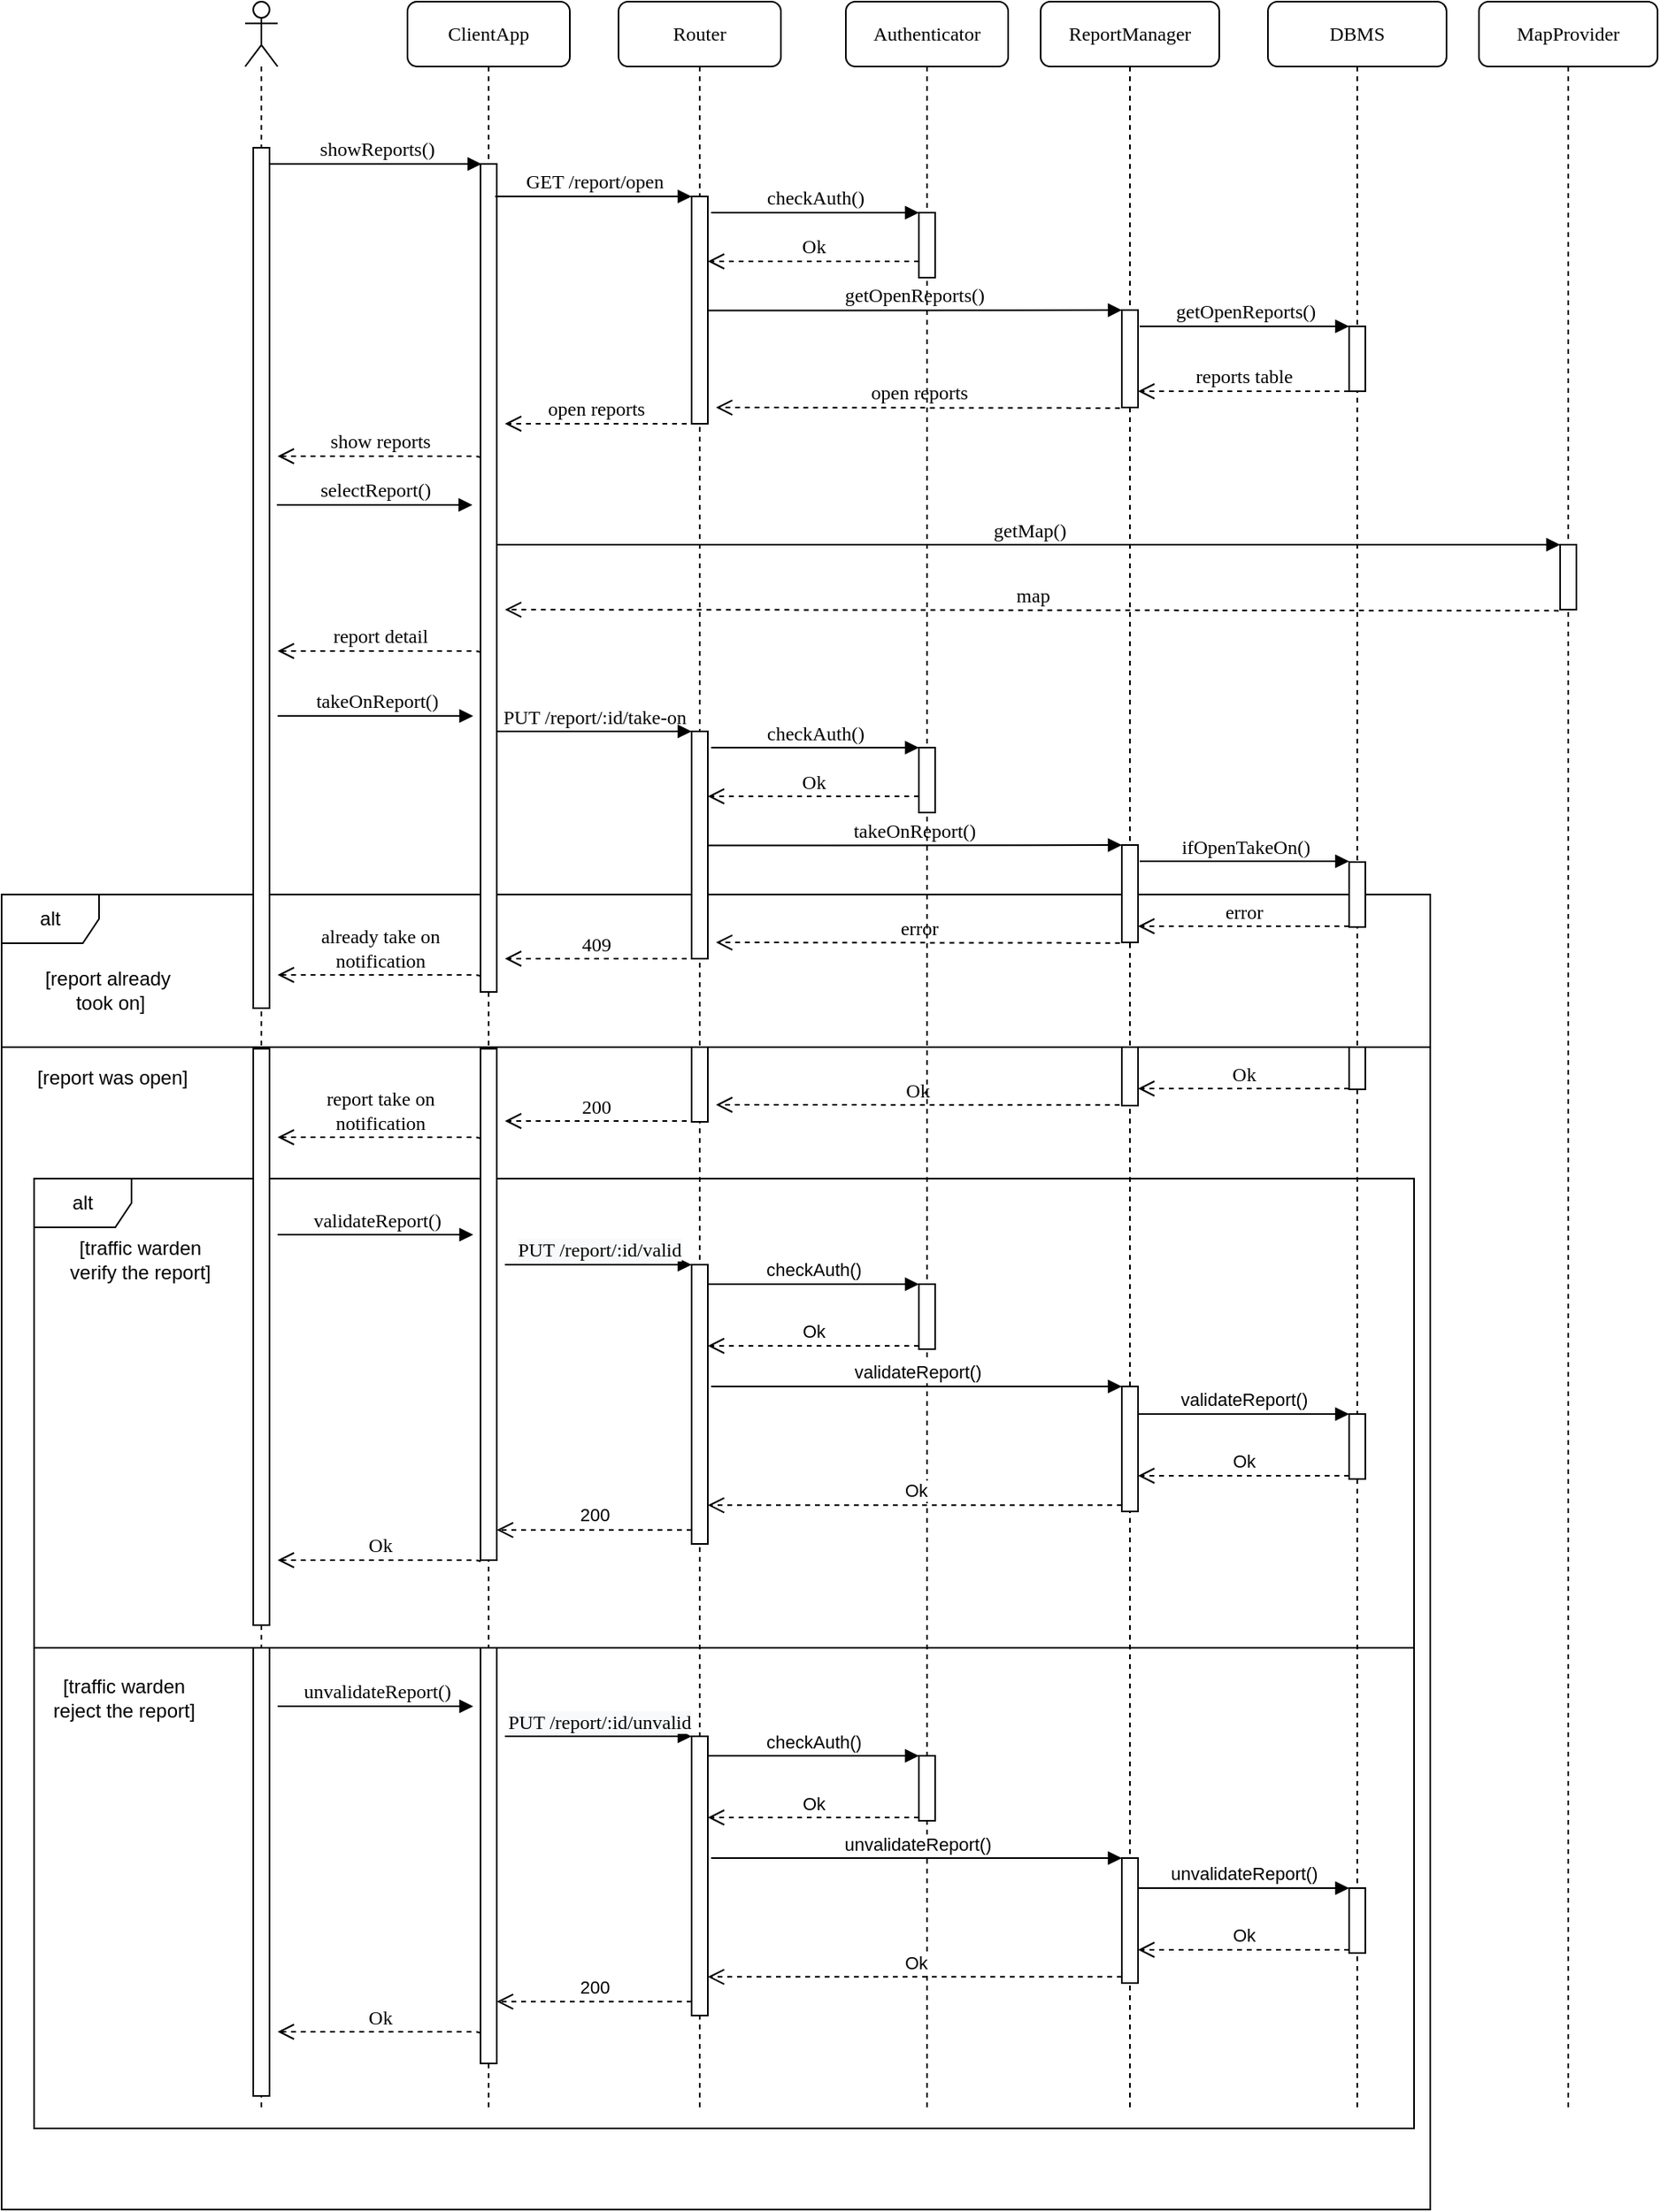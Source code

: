 <mxfile version="12.3.7" type="device" pages="1"><diagram name="Page-1" id="13e1069c-82ec-6db2-03f1-153e76fe0fe0"><mxGraphModel dx="3111" dy="1886" grid="1" gridSize="10" guides="1" tooltips="1" connect="1" arrows="1" fold="1" page="1" pageScale="1" pageWidth="1100" pageHeight="850" background="#ffffff" math="0" shadow="0"><root><mxCell id="0"/><mxCell id="1" parent="0"/><mxCell id="TQLN_yIAL3KBbMsZvV8B-48" value="alt" style="shape=umlFrame;whiteSpace=wrap;html=1;" parent="1" vertex="1"><mxGeometry x="10" y="625" width="850" height="585" as="geometry"/></mxCell><mxCell id="TQLN_yIAL3KBbMsZvV8B-29" value="alt" style="shape=umlFrame;whiteSpace=wrap;html=1;" parent="1" vertex="1"><mxGeometry x="-10" y="450" width="880" height="810" as="geometry"/></mxCell><mxCell id="7baba1c4bc27f4b0-6" value="Router" style="shape=umlLifeline;perimeter=lifelinePerimeter;whiteSpace=wrap;html=1;container=1;collapsible=0;recursiveResize=0;outlineConnect=0;rounded=1;shadow=0;comic=0;labelBackgroundColor=none;strokeWidth=1;fontFamily=Verdana;fontSize=12;align=center;" parent="1" vertex="1"><mxGeometry x="370" y="-100" width="100" height="1300" as="geometry"/></mxCell><mxCell id="TQLN_yIAL3KBbMsZvV8B-36" value="" style="html=1;points=[];perimeter=orthogonalPerimeter;" parent="7baba1c4bc27f4b0-6" vertex="1"><mxGeometry x="45" y="644" width="10" height="46" as="geometry"/></mxCell><mxCell id="7baba1c4bc27f4b0-5" value="Authenticator" style="shape=umlLifeline;perimeter=lifelinePerimeter;whiteSpace=wrap;html=1;container=1;collapsible=0;recursiveResize=0;outlineConnect=0;rounded=1;shadow=0;comic=0;labelBackgroundColor=none;strokeWidth=1;fontFamily=Verdana;fontSize=12;align=center;" parent="1" vertex="1"><mxGeometry x="510" y="-100" width="100" height="1300" as="geometry"/></mxCell><mxCell id="TQLN_yIAL3KBbMsZvV8B-17" value="PUT /report/:id/take-on" style="html=1;verticalAlign=bottom;endArrow=block;labelBackgroundColor=none;fontFamily=Verdana;fontSize=12;edgeStyle=elbowEdgeStyle;elbow=vertical;" parent="7baba1c4bc27f4b0-5" target="TQLN_yIAL3KBbMsZvV8B-25" edge="1"><mxGeometry relative="1" as="geometry"><mxPoint x="-216" y="449.5" as="sourcePoint"/><Array as="points"><mxPoint x="-100" y="449.5"/></Array></mxGeometry></mxCell><mxCell id="TQLN_yIAL3KBbMsZvV8B-18" value="takeOnReport()" style="html=1;verticalAlign=bottom;endArrow=block;labelBackgroundColor=none;fontFamily=Verdana;fontSize=12;edgeStyle=elbowEdgeStyle;elbow=vertical;exitX=0.92;exitY=0.422;exitDx=0;exitDy=0;exitPerimeter=0;" parent="7baba1c4bc27f4b0-5" edge="1"><mxGeometry relative="1" as="geometry"><mxPoint x="-84.966" y="519.81" as="sourcePoint"/><Array as="points"><mxPoint x="81" y="519.5"/></Array><mxPoint x="170" y="519.5" as="targetPoint"/></mxGeometry></mxCell><mxCell id="TQLN_yIAL3KBbMsZvV8B-19" value="error" style="html=1;verticalAlign=bottom;endArrow=open;dashed=1;endSize=8;labelBackgroundColor=none;fontFamily=Verdana;fontSize=12;edgeStyle=elbowEdgeStyle;elbow=vertical;exitX=-0.118;exitY=1.006;exitDx=0;exitDy=0;exitPerimeter=0;" parent="7baba1c4bc27f4b0-5" source="TQLN_yIAL3KBbMsZvV8B-23" edge="1"><mxGeometry relative="1" as="geometry"><mxPoint x="-80" y="579.5" as="targetPoint"/><Array as="points"><mxPoint x="-30" y="579.5"/><mxPoint x="10" y="649.5"/><mxPoint x="10" y="640.5"/><mxPoint x="174.5" y="579.5"/><mxPoint x="54.5" y="579.5"/><mxPoint x="119.5" y="580"/><mxPoint x="149.5" y="580"/></Array><mxPoint x="180" y="579.5" as="sourcePoint"/></mxGeometry></mxCell><mxCell id="TQLN_yIAL3KBbMsZvV8B-20" value="ifOpenTakeOn()" style="html=1;verticalAlign=bottom;endArrow=block;labelBackgroundColor=none;fontFamily=Verdana;fontSize=12;edgeStyle=elbowEdgeStyle;elbow=vertical;" parent="7baba1c4bc27f4b0-5" edge="1"><mxGeometry relative="1" as="geometry"><mxPoint x="181" y="529.5" as="sourcePoint"/><Array as="points"/><mxPoint x="310" y="529.5" as="targetPoint"/></mxGeometry></mxCell><mxCell id="TQLN_yIAL3KBbMsZvV8B-21" value="error" style="html=1;verticalAlign=bottom;endArrow=open;dashed=1;endSize=8;labelBackgroundColor=none;fontFamily=Verdana;fontSize=12;edgeStyle=elbowEdgeStyle;elbow=vertical;" parent="7baba1c4bc27f4b0-5" edge="1"><mxGeometry relative="1" as="geometry"><mxPoint x="180" y="569.5" as="targetPoint"/><Array as="points"><mxPoint x="250" y="569.5"/><mxPoint x="234.5" y="508.5"/><mxPoint x="299.5" y="509"/><mxPoint x="329.5" y="509"/></Array><mxPoint x="310" y="569.5" as="sourcePoint"/></mxGeometry></mxCell><mxCell id="TQLN_yIAL3KBbMsZvV8B-22" value="409" style="html=1;verticalAlign=bottom;endArrow=open;dashed=1;endSize=8;labelBackgroundColor=none;fontFamily=Verdana;fontSize=12;edgeStyle=elbowEdgeStyle;elbow=vertical;" parent="7baba1c4bc27f4b0-5" edge="1"><mxGeometry relative="1" as="geometry"><mxPoint x="-210" y="589.5" as="targetPoint"/><Array as="points"><mxPoint x="-98.5" y="589.5"/><mxPoint x="-98.5" y="580.5"/><mxPoint x="66" y="519.5"/><mxPoint x="-54" y="519.5"/><mxPoint x="11" y="520"/><mxPoint x="41" y="520"/></Array><mxPoint x="-98" y="589.5" as="sourcePoint"/></mxGeometry></mxCell><mxCell id="TQLN_yIAL3KBbMsZvV8B-25" value="" style="html=1;points=[];perimeter=orthogonalPerimeter;rounded=0;shadow=0;comic=0;labelBackgroundColor=none;strokeWidth=1;fontFamily=Verdana;fontSize=12;align=center;" parent="7baba1c4bc27f4b0-5" vertex="1"><mxGeometry x="-95" y="449.5" width="10" height="140" as="geometry"/></mxCell><mxCell id="TQLN_yIAL3KBbMsZvV8B-26" value="" style="html=1;points=[];perimeter=orthogonalPerimeter;rounded=0;shadow=0;comic=0;labelBackgroundColor=none;strokeWidth=1;fontFamily=Verdana;fontSize=12;align=center;" parent="7baba1c4bc27f4b0-5" vertex="1"><mxGeometry x="45" y="459.5" width="10" height="40" as="geometry"/></mxCell><mxCell id="TQLN_yIAL3KBbMsZvV8B-27" value="checkAuth()" style="html=1;verticalAlign=bottom;endArrow=block;entryX=0;entryY=0;labelBackgroundColor=none;fontFamily=Verdana;fontSize=12;edgeStyle=elbowEdgeStyle;elbow=vertical;" parent="7baba1c4bc27f4b0-5" target="TQLN_yIAL3KBbMsZvV8B-26" edge="1"><mxGeometry relative="1" as="geometry"><mxPoint x="-83" y="459.5" as="sourcePoint"/></mxGeometry></mxCell><mxCell id="TQLN_yIAL3KBbMsZvV8B-28" value="Ok" style="html=1;verticalAlign=bottom;endArrow=open;dashed=1;endSize=8;labelBackgroundColor=none;fontFamily=Verdana;fontSize=12;edgeStyle=elbowEdgeStyle;elbow=vertical;" parent="7baba1c4bc27f4b0-5" source="TQLN_yIAL3KBbMsZvV8B-26" edge="1"><mxGeometry relative="1" as="geometry"><mxPoint x="-85" y="489.5" as="targetPoint"/><Array as="points"><mxPoint x="-10" y="489.5"/><mxPoint x="20" y="489.5"/></Array></mxGeometry></mxCell><mxCell id="7baba1c4bc27f4b0-2" value="ClientApp" style="shape=umlLifeline;perimeter=lifelinePerimeter;whiteSpace=wrap;html=1;container=1;collapsible=0;recursiveResize=0;outlineConnect=0;rounded=1;shadow=0;comic=0;labelBackgroundColor=none;strokeWidth=1;fontFamily=Verdana;fontSize=12;align=center;" parent="1" vertex="1"><mxGeometry x="240" y="-100" width="100" height="1300" as="geometry"/></mxCell><mxCell id="7baba1c4bc27f4b0-10" value="" style="html=1;points=[];perimeter=orthogonalPerimeter;rounded=0;shadow=0;comic=0;labelBackgroundColor=none;strokeWidth=1;fontFamily=Verdana;fontSize=12;align=center;" parent="7baba1c4bc27f4b0-2" vertex="1"><mxGeometry x="45" y="100" width="10" height="510" as="geometry"/></mxCell><mxCell id="TQLN_yIAL3KBbMsZvV8B-35" value="" style="html=1;points=[];perimeter=orthogonalPerimeter;" parent="7baba1c4bc27f4b0-2" vertex="1"><mxGeometry x="45" y="645" width="10" height="315" as="geometry"/></mxCell><mxCell id="j8wvazzYa7TAVAe0LvpJ-49" value="ReportManager" style="shape=umlLifeline;perimeter=lifelinePerimeter;whiteSpace=wrap;html=1;container=1;collapsible=0;recursiveResize=0;outlineConnect=0;rounded=1;shadow=0;comic=0;labelBackgroundColor=none;strokeWidth=1;fontFamily=Verdana;fontSize=12;align=center;" parent="1" vertex="1"><mxGeometry x="630" y="-100" width="110" height="1300" as="geometry"/></mxCell><mxCell id="PqzRrof0vnTyG2Atzz5S-10" value="" style="html=1;points=[];perimeter=orthogonalPerimeter;" parent="j8wvazzYa7TAVAe0LvpJ-49" vertex="1"><mxGeometry x="50" y="190" width="10" height="60" as="geometry"/></mxCell><mxCell id="TQLN_yIAL3KBbMsZvV8B-38" value="" style="html=1;points=[];perimeter=orthogonalPerimeter;" parent="j8wvazzYa7TAVAe0LvpJ-49" vertex="1"><mxGeometry x="50" y="644" width="10" height="36" as="geometry"/></mxCell><mxCell id="TQLN_yIAL3KBbMsZvV8B-85" value="unvalidateReport()" style="html=1;verticalAlign=bottom;endArrow=block;labelBackgroundColor=none;fontFamily=Verdana;fontSize=12;edgeStyle=elbowEdgeStyle;elbow=vertical;shadow=0;comic=0;" parent="j8wvazzYa7TAVAe0LvpJ-49" edge="1"><mxGeometry relative="1" as="geometry"><mxPoint x="-470" y="1050" as="sourcePoint"/><mxPoint x="-349.5" y="1050" as="targetPoint"/><Array as="points"><mxPoint x="-355" y="1050"/><mxPoint x="-345" y="1050"/></Array></mxGeometry></mxCell><mxCell id="TQLN_yIAL3KBbMsZvV8B-86" value="" style="html=1;points=[];perimeter=orthogonalPerimeter;" parent="j8wvazzYa7TAVAe0LvpJ-49" vertex="1"><mxGeometry x="-215" y="1068.5" width="10" height="172" as="geometry"/></mxCell><mxCell id="TQLN_yIAL3KBbMsZvV8B-87" value="&lt;span style=&quot;font-family: &amp;#34;verdana&amp;#34; ; font-size: 12px ; background-color: rgb(248 , 249 , 250)&quot;&gt;PUT /report/:id/unvalid&lt;/span&gt;" style="html=1;verticalAlign=bottom;endArrow=block;entryX=0;entryY=0;" parent="j8wvazzYa7TAVAe0LvpJ-49" target="TQLN_yIAL3KBbMsZvV8B-86" edge="1"><mxGeometry relative="1" as="geometry"><mxPoint x="-330" y="1068.5" as="sourcePoint"/></mxGeometry></mxCell><mxCell id="TQLN_yIAL3KBbMsZvV8B-88" value="200" style="html=1;verticalAlign=bottom;endArrow=open;dashed=1;endSize=8;exitX=0;exitY=0.95;" parent="j8wvazzYa7TAVAe0LvpJ-49" source="TQLN_yIAL3KBbMsZvV8B-86" edge="1"><mxGeometry relative="1" as="geometry"><mxPoint x="-335" y="1231.9" as="targetPoint"/></mxGeometry></mxCell><mxCell id="TQLN_yIAL3KBbMsZvV8B-89" value="" style="html=1;points=[];perimeter=orthogonalPerimeter;" parent="j8wvazzYa7TAVAe0LvpJ-49" vertex="1"><mxGeometry x="-75" y="1080.5" width="10" height="40" as="geometry"/></mxCell><mxCell id="TQLN_yIAL3KBbMsZvV8B-90" value="checkAuth()" style="html=1;verticalAlign=bottom;endArrow=block;entryX=0;entryY=0;" parent="j8wvazzYa7TAVAe0LvpJ-49" target="TQLN_yIAL3KBbMsZvV8B-89" edge="1"><mxGeometry relative="1" as="geometry"><mxPoint x="-205" y="1080.5" as="sourcePoint"/></mxGeometry></mxCell><mxCell id="TQLN_yIAL3KBbMsZvV8B-91" value="Ok" style="html=1;verticalAlign=bottom;endArrow=open;dashed=1;endSize=8;exitX=0;exitY=0.95;" parent="j8wvazzYa7TAVAe0LvpJ-49" source="TQLN_yIAL3KBbMsZvV8B-89" target="TQLN_yIAL3KBbMsZvV8B-86" edge="1"><mxGeometry relative="1" as="geometry"><mxPoint x="-145" y="1156.5" as="targetPoint"/></mxGeometry></mxCell><mxCell id="TQLN_yIAL3KBbMsZvV8B-92" value="" style="html=1;points=[];perimeter=orthogonalPerimeter;" parent="j8wvazzYa7TAVAe0LvpJ-49" vertex="1"><mxGeometry x="50" y="1143.5" width="10" height="77" as="geometry"/></mxCell><mxCell id="TQLN_yIAL3KBbMsZvV8B-93" value="unvalidateReport()" style="html=1;verticalAlign=bottom;endArrow=block;entryX=0;entryY=0;" parent="j8wvazzYa7TAVAe0LvpJ-49" target="TQLN_yIAL3KBbMsZvV8B-92" edge="1"><mxGeometry relative="1" as="geometry"><mxPoint x="-203" y="1143.5" as="sourcePoint"/></mxGeometry></mxCell><mxCell id="TQLN_yIAL3KBbMsZvV8B-94" value="Ok" style="html=1;verticalAlign=bottom;endArrow=open;dashed=1;endSize=8;exitX=0;exitY=0.95;" parent="j8wvazzYa7TAVAe0LvpJ-49" source="TQLN_yIAL3KBbMsZvV8B-92" target="TQLN_yIAL3KBbMsZvV8B-86" edge="1"><mxGeometry relative="1" as="geometry"><mxPoint x="-20" y="1219.5" as="targetPoint"/></mxGeometry></mxCell><mxCell id="TQLN_yIAL3KBbMsZvV8B-98" value="Ok" style="html=1;verticalAlign=bottom;endArrow=open;dashed=1;endSize=8;labelBackgroundColor=none;fontFamily=Verdana;fontSize=12;edgeStyle=elbowEdgeStyle;elbow=vertical;exitX=-0.118;exitY=1.006;exitDx=0;exitDy=0;exitPerimeter=0;" parent="j8wvazzYa7TAVAe0LvpJ-49" edge="1"><mxGeometry relative="1" as="geometry"><mxPoint x="-470" y="1250.5" as="targetPoint"/><Array as="points"><mxPoint x="-519" y="1250.5"/><mxPoint x="-519" y="1241.5"/><mxPoint x="-354.5" y="1180.5"/><mxPoint x="-474.5" y="1180.5"/><mxPoint x="-409.5" y="1181"/><mxPoint x="-379.5" y="1181"/></Array><mxPoint x="-345.333" y="1251.667" as="sourcePoint"/></mxGeometry></mxCell><mxCell id="PqzRrof0vnTyG2Atzz5S-14" value="DBMS" style="shape=umlLifeline;perimeter=lifelinePerimeter;whiteSpace=wrap;html=1;container=1;collapsible=0;recursiveResize=0;outlineConnect=0;rounded=1;shadow=0;comic=0;labelBackgroundColor=none;strokeWidth=1;fontFamily=Verdana;fontSize=12;align=center;" parent="1" vertex="1"><mxGeometry x="770" y="-100" width="110" height="1300" as="geometry"/></mxCell><mxCell id="PqzRrof0vnTyG2Atzz5S-16" value="" style="html=1;points=[];perimeter=orthogonalPerimeter;" parent="PqzRrof0vnTyG2Atzz5S-14" vertex="1"><mxGeometry x="50" y="200" width="10" height="40" as="geometry"/></mxCell><mxCell id="TQLN_yIAL3KBbMsZvV8B-39" value="" style="html=1;points=[];perimeter=orthogonalPerimeter;" parent="PqzRrof0vnTyG2Atzz5S-14" vertex="1"><mxGeometry x="50" y="644" width="10" height="26" as="geometry"/></mxCell><mxCell id="1SlL1ueOV2csKyAfzmK5-1" value="" style="shape=umlLifeline;participant=umlActor;perimeter=lifelinePerimeter;whiteSpace=wrap;html=1;container=1;collapsible=0;recursiveResize=0;verticalAlign=top;spacingTop=36;labelBackgroundColor=#ffffff;outlineConnect=0;" parent="1" vertex="1"><mxGeometry x="140" y="-100" width="20" height="1300" as="geometry"/></mxCell><mxCell id="7baba1c4bc27f4b0-9" value="" style="html=1;points=[];perimeter=orthogonalPerimeter;rounded=0;shadow=0;comic=0;labelBackgroundColor=none;strokeWidth=1;fontFamily=Verdana;fontSize=12;align=center;" parent="1SlL1ueOV2csKyAfzmK5-1" vertex="1"><mxGeometry x="5" y="90" width="10" height="530" as="geometry"/></mxCell><mxCell id="TQLN_yIAL3KBbMsZvV8B-34" value="" style="html=1;points=[];perimeter=orthogonalPerimeter;" parent="1SlL1ueOV2csKyAfzmK5-1" vertex="1"><mxGeometry x="5" y="645" width="10" height="355" as="geometry"/></mxCell><mxCell id="TQLN_yIAL3KBbMsZvV8B-30" value="[report already&lt;br&gt;&amp;nbsp;took on]" style="text;html=1;align=center;verticalAlign=middle;resizable=0;points=[];;autosize=1;" parent="1" vertex="1"><mxGeometry x="10" y="493.5" width="90" height="30" as="geometry"/></mxCell><mxCell id="TQLN_yIAL3KBbMsZvV8B-32" value="" style="line;strokeWidth=1;fillColor=none;align=left;verticalAlign=middle;spacingTop=-1;spacingLeft=3;spacingRight=3;rotatable=0;labelPosition=right;points=[];portConstraint=eastwest;" parent="1" vertex="1"><mxGeometry x="-10" y="540" width="880" height="8" as="geometry"/></mxCell><mxCell id="TQLN_yIAL3KBbMsZvV8B-49" value="[report was open]" style="text;html=1;" parent="1" vertex="1"><mxGeometry x="10" y="549" width="140" height="30" as="geometry"/></mxCell><mxCell id="TQLN_yIAL3KBbMsZvV8B-50" value="[traffic warden &lt;br&gt;verify the report]" style="text;html=1;align=center;verticalAlign=middle;resizable=0;points=[];;autosize=1;" parent="1" vertex="1"><mxGeometry x="25" y="660" width="100" height="30" as="geometry"/></mxCell><mxCell id="TQLN_yIAL3KBbMsZvV8B-81" value="" style="line;strokeWidth=1;fillColor=none;align=left;verticalAlign=middle;spacingTop=-1;spacingLeft=3;spacingRight=3;rotatable=0;labelPosition=right;points=[];portConstraint=eastwest;" parent="1" vertex="1"><mxGeometry x="10" y="910" width="850" height="8" as="geometry"/></mxCell><mxCell id="TQLN_yIAL3KBbMsZvV8B-99" value="[traffic warden &lt;br&gt;reject the report]" style="text;html=1;align=center;verticalAlign=middle;resizable=0;points=[];;autosize=1;" parent="1" vertex="1"><mxGeometry x="15" y="930" width="100" height="30" as="geometry"/></mxCell><mxCell id="7baba1c4bc27f4b0-11" value="showReports()" style="html=1;verticalAlign=bottom;endArrow=block;labelBackgroundColor=none;fontFamily=Verdana;fontSize=12;edgeStyle=elbowEdgeStyle;elbow=vertical;shadow=0;comic=0;entryX=0.058;entryY=0;entryDx=0;entryDy=0;entryPerimeter=0;" parent="1" source="7baba1c4bc27f4b0-9" target="7baba1c4bc27f4b0-10" edge="1"><mxGeometry relative="1" as="geometry"><mxPoint x="160" as="sourcePoint"/><mxPoint x="280" as="targetPoint"/><Array as="points"><mxPoint x="270"/><mxPoint x="280"/></Array></mxGeometry></mxCell><mxCell id="7baba1c4bc27f4b0-17" value="GET /report/open" style="html=1;verticalAlign=bottom;endArrow=block;labelBackgroundColor=none;fontFamily=Verdana;fontSize=12;edgeStyle=elbowEdgeStyle;elbow=vertical;" parent="1" target="7baba1c4bc27f4b0-16" edge="1"><mxGeometry relative="1" as="geometry"><mxPoint x="294" y="20" as="sourcePoint"/><Array as="points"><mxPoint x="410" y="20"/></Array></mxGeometry></mxCell><mxCell id="PqzRrof0vnTyG2Atzz5S-9" value="getOpenReports()" style="html=1;verticalAlign=bottom;endArrow=block;labelBackgroundColor=none;fontFamily=Verdana;fontSize=12;edgeStyle=elbowEdgeStyle;elbow=vertical;exitX=0.92;exitY=0.422;exitDx=0;exitDy=0;exitPerimeter=0;" parent="1" edge="1"><mxGeometry relative="1" as="geometry"><mxPoint x="425.034" y="90.31" as="sourcePoint"/><Array as="points"><mxPoint x="591" y="90"/></Array><mxPoint x="680" y="90" as="targetPoint"/></mxGeometry></mxCell><mxCell id="PqzRrof0vnTyG2Atzz5S-11" value="open reports" style="html=1;verticalAlign=bottom;endArrow=open;dashed=1;endSize=8;labelBackgroundColor=none;fontFamily=Verdana;fontSize=12;edgeStyle=elbowEdgeStyle;elbow=vertical;exitX=-0.118;exitY=1.006;exitDx=0;exitDy=0;exitPerimeter=0;" parent="1" source="PqzRrof0vnTyG2Atzz5S-10" edge="1"><mxGeometry relative="1" as="geometry"><mxPoint x="430" y="150" as="targetPoint"/><Array as="points"><mxPoint x="480" y="150"/><mxPoint x="520" y="220"/><mxPoint x="520" y="211"/><mxPoint x="684.5" y="150"/><mxPoint x="564.5" y="150"/><mxPoint x="629.5" y="150.5"/><mxPoint x="659.5" y="150.5"/></Array><mxPoint x="690" y="150" as="sourcePoint"/></mxGeometry></mxCell><mxCell id="PqzRrof0vnTyG2Atzz5S-17" value="getOpenReports()" style="html=1;verticalAlign=bottom;endArrow=block;labelBackgroundColor=none;fontFamily=Verdana;fontSize=12;edgeStyle=elbowEdgeStyle;elbow=vertical;" parent="1" edge="1"><mxGeometry relative="1" as="geometry"><mxPoint x="691" y="100" as="sourcePoint"/><Array as="points"/><mxPoint x="820" y="100" as="targetPoint"/></mxGeometry></mxCell><mxCell id="PqzRrof0vnTyG2Atzz5S-18" value="reports table" style="html=1;verticalAlign=bottom;endArrow=open;dashed=1;endSize=8;labelBackgroundColor=none;fontFamily=Verdana;fontSize=12;edgeStyle=elbowEdgeStyle;elbow=vertical;" parent="1" edge="1"><mxGeometry relative="1" as="geometry"><mxPoint x="690" y="140" as="targetPoint"/><Array as="points"><mxPoint x="760" y="140"/><mxPoint x="744.5" y="79"/><mxPoint x="809.5" y="79.5"/><mxPoint x="839.5" y="79.5"/></Array><mxPoint x="820" y="140" as="sourcePoint"/></mxGeometry></mxCell><mxCell id="PqzRrof0vnTyG2Atzz5S-23" value="open reports" style="html=1;verticalAlign=bottom;endArrow=open;dashed=1;endSize=8;labelBackgroundColor=none;fontFamily=Verdana;fontSize=12;edgeStyle=elbowEdgeStyle;elbow=vertical;" parent="1" edge="1"><mxGeometry relative="1" as="geometry"><mxPoint x="300" y="160" as="targetPoint"/><Array as="points"><mxPoint x="411.5" y="160"/><mxPoint x="411.5" y="151"/><mxPoint x="576" y="90"/><mxPoint x="456" y="90"/><mxPoint x="521" y="90.5"/><mxPoint x="551" y="90.5"/></Array><mxPoint x="412" y="160" as="sourcePoint"/></mxGeometry></mxCell><mxCell id="PqzRrof0vnTyG2Atzz5S-24" value="show reports" style="html=1;verticalAlign=bottom;endArrow=open;dashed=1;endSize=8;labelBackgroundColor=none;fontFamily=Verdana;fontSize=12;edgeStyle=elbowEdgeStyle;elbow=vertical;exitX=-0.118;exitY=1.006;exitDx=0;exitDy=0;exitPerimeter=0;" parent="1" edge="1"><mxGeometry relative="1" as="geometry"><mxPoint x="160" y="180" as="targetPoint"/><Array as="points"><mxPoint x="111" y="180"/><mxPoint x="111" y="171"/><mxPoint x="275.5" y="110"/><mxPoint x="155.5" y="110"/><mxPoint x="220.5" y="110.5"/><mxPoint x="250.5" y="110.5"/></Array><mxPoint x="284.667" y="181.167" as="sourcePoint"/></mxGeometry></mxCell><mxCell id="TQLN_yIAL3KBbMsZvV8B-1" value="selectReport()" style="html=1;verticalAlign=bottom;endArrow=block;labelBackgroundColor=none;fontFamily=Verdana;fontSize=12;edgeStyle=elbowEdgeStyle;elbow=vertical;shadow=0;comic=0;" parent="1" edge="1"><mxGeometry relative="1" as="geometry"><mxPoint x="159.5" y="210" as="sourcePoint"/><mxPoint x="280" y="210" as="targetPoint"/><Array as="points"><mxPoint x="274.5" y="210"/><mxPoint x="284.5" y="210"/></Array></mxGeometry></mxCell><mxCell id="TQLN_yIAL3KBbMsZvV8B-2" value="report detail" style="html=1;verticalAlign=bottom;endArrow=open;dashed=1;endSize=8;labelBackgroundColor=none;fontFamily=Verdana;fontSize=12;edgeStyle=elbowEdgeStyle;elbow=vertical;exitX=-0.118;exitY=1.006;exitDx=0;exitDy=0;exitPerimeter=0;" parent="1" edge="1"><mxGeometry relative="1" as="geometry"><mxPoint x="160" y="300" as="targetPoint"/><Array as="points"><mxPoint x="111" y="300"/><mxPoint x="111" y="291"/><mxPoint x="275.5" y="230"/><mxPoint x="155.5" y="230"/><mxPoint x="220.5" y="230.5"/><mxPoint x="250.5" y="230.5"/></Array><mxPoint x="284.667" y="301.167" as="sourcePoint"/></mxGeometry></mxCell><mxCell id="TQLN_yIAL3KBbMsZvV8B-3" value="takeOnReport()" style="html=1;verticalAlign=bottom;endArrow=block;labelBackgroundColor=none;fontFamily=Verdana;fontSize=12;edgeStyle=elbowEdgeStyle;elbow=vertical;shadow=0;comic=0;" parent="1" edge="1"><mxGeometry relative="1" as="geometry"><mxPoint x="160" y="340" as="sourcePoint"/><mxPoint x="280.5" y="340" as="targetPoint"/><Array as="points"><mxPoint x="275" y="340"/><mxPoint x="285" y="340"/></Array></mxGeometry></mxCell><mxCell id="7baba1c4bc27f4b0-16" value="" style="html=1;points=[];perimeter=orthogonalPerimeter;rounded=0;shadow=0;comic=0;labelBackgroundColor=none;strokeWidth=1;fontFamily=Verdana;fontSize=12;align=center;" parent="1" vertex="1"><mxGeometry x="415" y="20" width="10" height="140" as="geometry"/></mxCell><mxCell id="7baba1c4bc27f4b0-19" value="" style="html=1;points=[];perimeter=orthogonalPerimeter;rounded=0;shadow=0;comic=0;labelBackgroundColor=none;strokeWidth=1;fontFamily=Verdana;fontSize=12;align=center;" parent="1" vertex="1"><mxGeometry x="555" y="30" width="10" height="40" as="geometry"/></mxCell><mxCell id="7baba1c4bc27f4b0-20" value="checkAuth()" style="html=1;verticalAlign=bottom;endArrow=block;entryX=0;entryY=0;labelBackgroundColor=none;fontFamily=Verdana;fontSize=12;edgeStyle=elbowEdgeStyle;elbow=vertical;" parent="1" target="7baba1c4bc27f4b0-19" edge="1"><mxGeometry relative="1" as="geometry"><mxPoint x="427" y="30" as="sourcePoint"/></mxGeometry></mxCell><mxCell id="7baba1c4bc27f4b0-21" value="Ok" style="html=1;verticalAlign=bottom;endArrow=open;dashed=1;endSize=8;labelBackgroundColor=none;fontFamily=Verdana;fontSize=12;edgeStyle=elbowEdgeStyle;elbow=vertical;" parent="1" source="7baba1c4bc27f4b0-19" edge="1"><mxGeometry relative="1" as="geometry"><mxPoint x="425" y="60" as="targetPoint"/><Array as="points"><mxPoint x="500" y="60"/><mxPoint x="530" y="60"/></Array></mxGeometry></mxCell><mxCell id="TQLN_yIAL3KBbMsZvV8B-31" value="already take on &lt;br&gt;notification" style="html=1;verticalAlign=bottom;endArrow=open;dashed=1;endSize=8;labelBackgroundColor=none;fontFamily=Verdana;fontSize=12;edgeStyle=elbowEdgeStyle;elbow=vertical;exitX=-0.118;exitY=1.006;exitDx=0;exitDy=0;exitPerimeter=0;" parent="1" edge="1"><mxGeometry relative="1" as="geometry"><mxPoint x="160" y="499.5" as="targetPoint"/><Array as="points"><mxPoint x="111" y="499.5"/><mxPoint x="111" y="490.5"/><mxPoint x="275.5" y="429.5"/><mxPoint x="155.5" y="429.5"/><mxPoint x="220.5" y="430"/><mxPoint x="250.5" y="430"/></Array><mxPoint x="284.667" y="500.667" as="sourcePoint"/></mxGeometry></mxCell><mxCell id="TQLN_yIAL3KBbMsZvV8B-47" value="" style="group" parent="1" vertex="1" connectable="0"><mxGeometry x="111" y="508.5" width="728.5" height="141" as="geometry"/></mxCell><mxCell id="TQLN_yIAL3KBbMsZvV8B-41" value="Ok" style="html=1;verticalAlign=bottom;endArrow=open;dashed=1;endSize=8;labelBackgroundColor=none;fontFamily=Verdana;fontSize=12;edgeStyle=elbowEdgeStyle;elbow=vertical;exitX=-0.118;exitY=1.006;exitDx=0;exitDy=0;exitPerimeter=0;" parent="TQLN_yIAL3KBbMsZvV8B-47" edge="1"><mxGeometry relative="1" as="geometry"><mxPoint x="319" y="71.0" as="targetPoint"/><Array as="points"><mxPoint x="369" y="71"/><mxPoint x="409" y="141"/><mxPoint x="409" y="132"/><mxPoint x="573.5" y="71"/><mxPoint x="453.5" y="71"/><mxPoint x="518.5" y="71.5"/><mxPoint x="548.5" y="71.5"/></Array><mxPoint x="567.655" y="71.155" as="sourcePoint"/></mxGeometry></mxCell><mxCell id="TQLN_yIAL3KBbMsZvV8B-42" value="Ok" style="html=1;verticalAlign=bottom;endArrow=open;dashed=1;endSize=8;labelBackgroundColor=none;fontFamily=Verdana;fontSize=12;edgeStyle=elbowEdgeStyle;elbow=vertical;" parent="TQLN_yIAL3KBbMsZvV8B-47" edge="1"><mxGeometry relative="1" as="geometry"><mxPoint x="579" y="61.0" as="targetPoint"/><Array as="points"><mxPoint x="649" y="61"/><mxPoint x="633.5"/><mxPoint x="698.5" y="0.5"/><mxPoint x="728.5" y="0.5"/></Array><mxPoint x="709" y="61.0" as="sourcePoint"/></mxGeometry></mxCell><mxCell id="TQLN_yIAL3KBbMsZvV8B-43" value="200" style="html=1;verticalAlign=bottom;endArrow=open;dashed=1;endSize=8;labelBackgroundColor=none;fontFamily=Verdana;fontSize=12;edgeStyle=elbowEdgeStyle;elbow=vertical;" parent="TQLN_yIAL3KBbMsZvV8B-47" edge="1"><mxGeometry relative="1" as="geometry"><mxPoint x="189" y="81.0" as="targetPoint"/><Array as="points"><mxPoint x="300.5" y="81"/><mxPoint x="300.5" y="72"/><mxPoint x="465" y="11"/><mxPoint x="345" y="11"/><mxPoint x="410" y="11.5"/><mxPoint x="440" y="11.5"/></Array><mxPoint x="301" y="81.0" as="sourcePoint"/></mxGeometry></mxCell><mxCell id="TQLN_yIAL3KBbMsZvV8B-44" value="report take on &lt;br&gt;notification" style="html=1;verticalAlign=bottom;endArrow=open;dashed=1;endSize=8;labelBackgroundColor=none;fontFamily=Verdana;fontSize=12;edgeStyle=elbowEdgeStyle;elbow=vertical;exitX=-0.118;exitY=1.006;exitDx=0;exitDy=0;exitPerimeter=0;" parent="TQLN_yIAL3KBbMsZvV8B-47" edge="1"><mxGeometry relative="1" as="geometry"><mxPoint x="49" y="91.0" as="targetPoint"/><Array as="points"><mxPoint y="91"/><mxPoint y="82"/><mxPoint x="164.5" y="21"/><mxPoint x="44.5" y="21"/><mxPoint x="109.5" y="21.5"/><mxPoint x="139.5" y="21.5"/></Array><mxPoint x="173.667" y="92.167" as="sourcePoint"/></mxGeometry></mxCell><mxCell id="TQLN_yIAL3KBbMsZvV8B-51" value="validateReport()" style="html=1;verticalAlign=bottom;endArrow=block;labelBackgroundColor=none;fontFamily=Verdana;fontSize=12;edgeStyle=elbowEdgeStyle;elbow=vertical;shadow=0;comic=0;" parent="1" edge="1"><mxGeometry relative="1" as="geometry"><mxPoint x="160" y="659.5" as="sourcePoint"/><mxPoint x="280.5" y="659.5" as="targetPoint"/><Array as="points"><mxPoint x="275" y="659.5"/><mxPoint x="285" y="659.5"/></Array></mxGeometry></mxCell><mxCell id="TQLN_yIAL3KBbMsZvV8B-62" value="" style="html=1;points=[];perimeter=orthogonalPerimeter;" parent="1" vertex="1"><mxGeometry x="415" y="678" width="10" height="172" as="geometry"/></mxCell><mxCell id="TQLN_yIAL3KBbMsZvV8B-63" value="&lt;span style=&quot;font-family: &amp;#34;verdana&amp;#34; ; font-size: 12px ; background-color: rgb(248 , 249 , 250)&quot;&gt;PUT /report/:id/valid&lt;/span&gt;" style="html=1;verticalAlign=bottom;endArrow=block;entryX=0;entryY=0;" parent="1" target="TQLN_yIAL3KBbMsZvV8B-62" edge="1"><mxGeometry relative="1" as="geometry"><mxPoint x="300" y="678" as="sourcePoint"/></mxGeometry></mxCell><mxCell id="TQLN_yIAL3KBbMsZvV8B-64" value="200" style="html=1;verticalAlign=bottom;endArrow=open;dashed=1;endSize=8;exitX=0;exitY=0.95;" parent="1" source="TQLN_yIAL3KBbMsZvV8B-62" target="TQLN_yIAL3KBbMsZvV8B-35" edge="1"><mxGeometry relative="1" as="geometry"><mxPoint x="345" y="754" as="targetPoint"/></mxGeometry></mxCell><mxCell id="TQLN_yIAL3KBbMsZvV8B-68" value="" style="html=1;points=[];perimeter=orthogonalPerimeter;" parent="1" vertex="1"><mxGeometry x="555" y="690" width="10" height="40" as="geometry"/></mxCell><mxCell id="TQLN_yIAL3KBbMsZvV8B-69" value="checkAuth()" style="html=1;verticalAlign=bottom;endArrow=block;entryX=0;entryY=0;" parent="1" target="TQLN_yIAL3KBbMsZvV8B-68" edge="1"><mxGeometry relative="1" as="geometry"><mxPoint x="425" y="690" as="sourcePoint"/></mxGeometry></mxCell><mxCell id="TQLN_yIAL3KBbMsZvV8B-70" value="Ok" style="html=1;verticalAlign=bottom;endArrow=open;dashed=1;endSize=8;exitX=0;exitY=0.95;" parent="1" source="TQLN_yIAL3KBbMsZvV8B-68" target="TQLN_yIAL3KBbMsZvV8B-62" edge="1"><mxGeometry relative="1" as="geometry"><mxPoint x="485" y="766" as="targetPoint"/></mxGeometry></mxCell><mxCell id="TQLN_yIAL3KBbMsZvV8B-71" value="" style="html=1;points=[];perimeter=orthogonalPerimeter;" parent="1" vertex="1"><mxGeometry x="680" y="753" width="10" height="77" as="geometry"/></mxCell><mxCell id="TQLN_yIAL3KBbMsZvV8B-72" value="validateReport()" style="html=1;verticalAlign=bottom;endArrow=block;entryX=0;entryY=0;" parent="1" target="TQLN_yIAL3KBbMsZvV8B-71" edge="1"><mxGeometry relative="1" as="geometry"><mxPoint x="427" y="753" as="sourcePoint"/></mxGeometry></mxCell><mxCell id="TQLN_yIAL3KBbMsZvV8B-73" value="Ok" style="html=1;verticalAlign=bottom;endArrow=open;dashed=1;endSize=8;exitX=0;exitY=0.95;" parent="1" source="TQLN_yIAL3KBbMsZvV8B-71" target="TQLN_yIAL3KBbMsZvV8B-62" edge="1"><mxGeometry relative="1" as="geometry"><mxPoint x="610" y="829" as="targetPoint"/></mxGeometry></mxCell><mxCell id="TQLN_yIAL3KBbMsZvV8B-74" value="" style="html=1;points=[];perimeter=orthogonalPerimeter;" parent="1" vertex="1"><mxGeometry x="820" y="770" width="10" height="40" as="geometry"/></mxCell><mxCell id="TQLN_yIAL3KBbMsZvV8B-75" value="validateReport()" style="html=1;verticalAlign=bottom;endArrow=block;entryX=0;entryY=0;" parent="1" source="TQLN_yIAL3KBbMsZvV8B-71" target="TQLN_yIAL3KBbMsZvV8B-74" edge="1"><mxGeometry relative="1" as="geometry"><mxPoint x="750" y="770" as="sourcePoint"/></mxGeometry></mxCell><mxCell id="TQLN_yIAL3KBbMsZvV8B-76" value="Ok" style="html=1;verticalAlign=bottom;endArrow=open;dashed=1;endSize=8;exitX=0;exitY=0.95;" parent="1" source="TQLN_yIAL3KBbMsZvV8B-74" target="TQLN_yIAL3KBbMsZvV8B-71" edge="1"><mxGeometry relative="1" as="geometry"><mxPoint x="750" y="846" as="targetPoint"/></mxGeometry></mxCell><mxCell id="TQLN_yIAL3KBbMsZvV8B-80" value="Ok" style="html=1;verticalAlign=bottom;endArrow=open;dashed=1;endSize=8;labelBackgroundColor=none;fontFamily=Verdana;fontSize=12;edgeStyle=elbowEdgeStyle;elbow=vertical;exitX=-0.118;exitY=1.006;exitDx=0;exitDy=0;exitPerimeter=0;" parent="1" edge="1"><mxGeometry relative="1" as="geometry"><mxPoint x="160" y="860" as="targetPoint"/><Array as="points"><mxPoint x="111" y="860"/><mxPoint x="111" y="851"/><mxPoint x="275.5" y="790"/><mxPoint x="155.5" y="790"/><mxPoint x="220.5" y="790.5"/><mxPoint x="250.5" y="790.5"/></Array><mxPoint x="284.667" y="861.167" as="sourcePoint"/></mxGeometry></mxCell><mxCell id="TQLN_yIAL3KBbMsZvV8B-83" value="" style="html=1;points=[];perimeter=orthogonalPerimeter;" parent="1" vertex="1"><mxGeometry x="145" y="914" width="10" height="276" as="geometry"/></mxCell><mxCell id="TQLN_yIAL3KBbMsZvV8B-84" value="" style="html=1;points=[];perimeter=orthogonalPerimeter;" parent="1" vertex="1"><mxGeometry x="285" y="914" width="10" height="256" as="geometry"/></mxCell><mxCell id="TQLN_yIAL3KBbMsZvV8B-95" value="" style="html=1;points=[];perimeter=orthogonalPerimeter;" parent="1" vertex="1"><mxGeometry x="820" y="1062" width="10" height="40" as="geometry"/></mxCell><mxCell id="TQLN_yIAL3KBbMsZvV8B-96" value="unvalidateReport()" style="html=1;verticalAlign=bottom;endArrow=block;entryX=0;entryY=0;" parent="1" source="TQLN_yIAL3KBbMsZvV8B-92" target="TQLN_yIAL3KBbMsZvV8B-95" edge="1"><mxGeometry relative="1" as="geometry"><mxPoint x="750" y="1060.5" as="sourcePoint"/></mxGeometry></mxCell><mxCell id="TQLN_yIAL3KBbMsZvV8B-97" value="Ok" style="html=1;verticalAlign=bottom;endArrow=open;dashed=1;endSize=8;exitX=0;exitY=0.95;" parent="1" source="TQLN_yIAL3KBbMsZvV8B-95" target="TQLN_yIAL3KBbMsZvV8B-92" edge="1"><mxGeometry relative="1" as="geometry"><mxPoint x="750" y="1136.5" as="targetPoint"/></mxGeometry></mxCell><mxCell id="TQLN_yIAL3KBbMsZvV8B-23" value="" style="html=1;points=[];perimeter=orthogonalPerimeter;" parent="1" vertex="1"><mxGeometry x="680" y="419.5" width="10" height="60" as="geometry"/></mxCell><mxCell id="TQLN_yIAL3KBbMsZvV8B-24" value="" style="html=1;points=[];perimeter=orthogonalPerimeter;" parent="1" vertex="1"><mxGeometry x="820" y="430" width="10" height="40" as="geometry"/></mxCell><mxCell id="C15KYvGEn4QcUeT9ZU_J-1" value="MapProvider" style="shape=umlLifeline;perimeter=lifelinePerimeter;whiteSpace=wrap;html=1;container=1;collapsible=0;recursiveResize=0;outlineConnect=0;rounded=1;shadow=0;comic=0;labelBackgroundColor=none;strokeWidth=1;fontFamily=Verdana;fontSize=12;align=center;" parent="1" vertex="1"><mxGeometry x="900" y="-100" width="110" height="1300" as="geometry"/></mxCell><mxCell id="C15KYvGEn4QcUeT9ZU_J-2" value="" style="html=1;points=[];perimeter=orthogonalPerimeter;" parent="C15KYvGEn4QcUeT9ZU_J-1" vertex="1"><mxGeometry x="50" y="334.5" width="10" height="40" as="geometry"/></mxCell><mxCell id="C15KYvGEn4QcUeT9ZU_J-4" value="getMap()" style="html=1;verticalAlign=bottom;endArrow=block;labelBackgroundColor=none;fontFamily=Verdana;fontSize=12;edgeStyle=elbowEdgeStyle;elbow=vertical;shadow=0;comic=0;" parent="1" edge="1"><mxGeometry relative="1" as="geometry"><mxPoint x="295" y="234.5" as="sourcePoint"/><mxPoint x="950" y="234.5" as="targetPoint"/><Array as="points"><mxPoint x="409.5" y="234.5"/><mxPoint x="419.5" y="234.5"/></Array></mxGeometry></mxCell><mxCell id="C15KYvGEn4QcUeT9ZU_J-5" value="map" style="html=1;verticalAlign=bottom;endArrow=open;dashed=1;endSize=8;labelBackgroundColor=none;fontFamily=Verdana;fontSize=12;edgeStyle=elbowEdgeStyle;elbow=vertical;exitX=-0.118;exitY=1.006;exitDx=0;exitDy=0;exitPerimeter=0;" parent="1" edge="1"><mxGeometry relative="1" as="geometry"><mxPoint x="300" y="274.5" as="targetPoint"/><Array as="points"><mxPoint x="750.5" y="274.5"/><mxPoint x="790.5" y="344.5"/><mxPoint x="790.5" y="335.5"/><mxPoint x="955" y="274.5"/><mxPoint x="835" y="274.5"/><mxPoint x="900" y="275"/><mxPoint x="930" y="275"/></Array><mxPoint x="949.155" y="275.19" as="sourcePoint"/></mxGeometry></mxCell></root></mxGraphModel></diagram></mxfile>